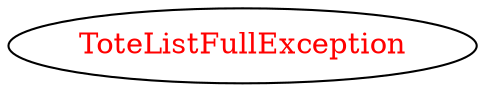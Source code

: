 digraph dependencyGraph {
 concentrate=true;
 ranksep="2.0";
 rankdir="LR"; 
 splines="ortho";
"ToteListFullException" [fontcolor="red"];
}